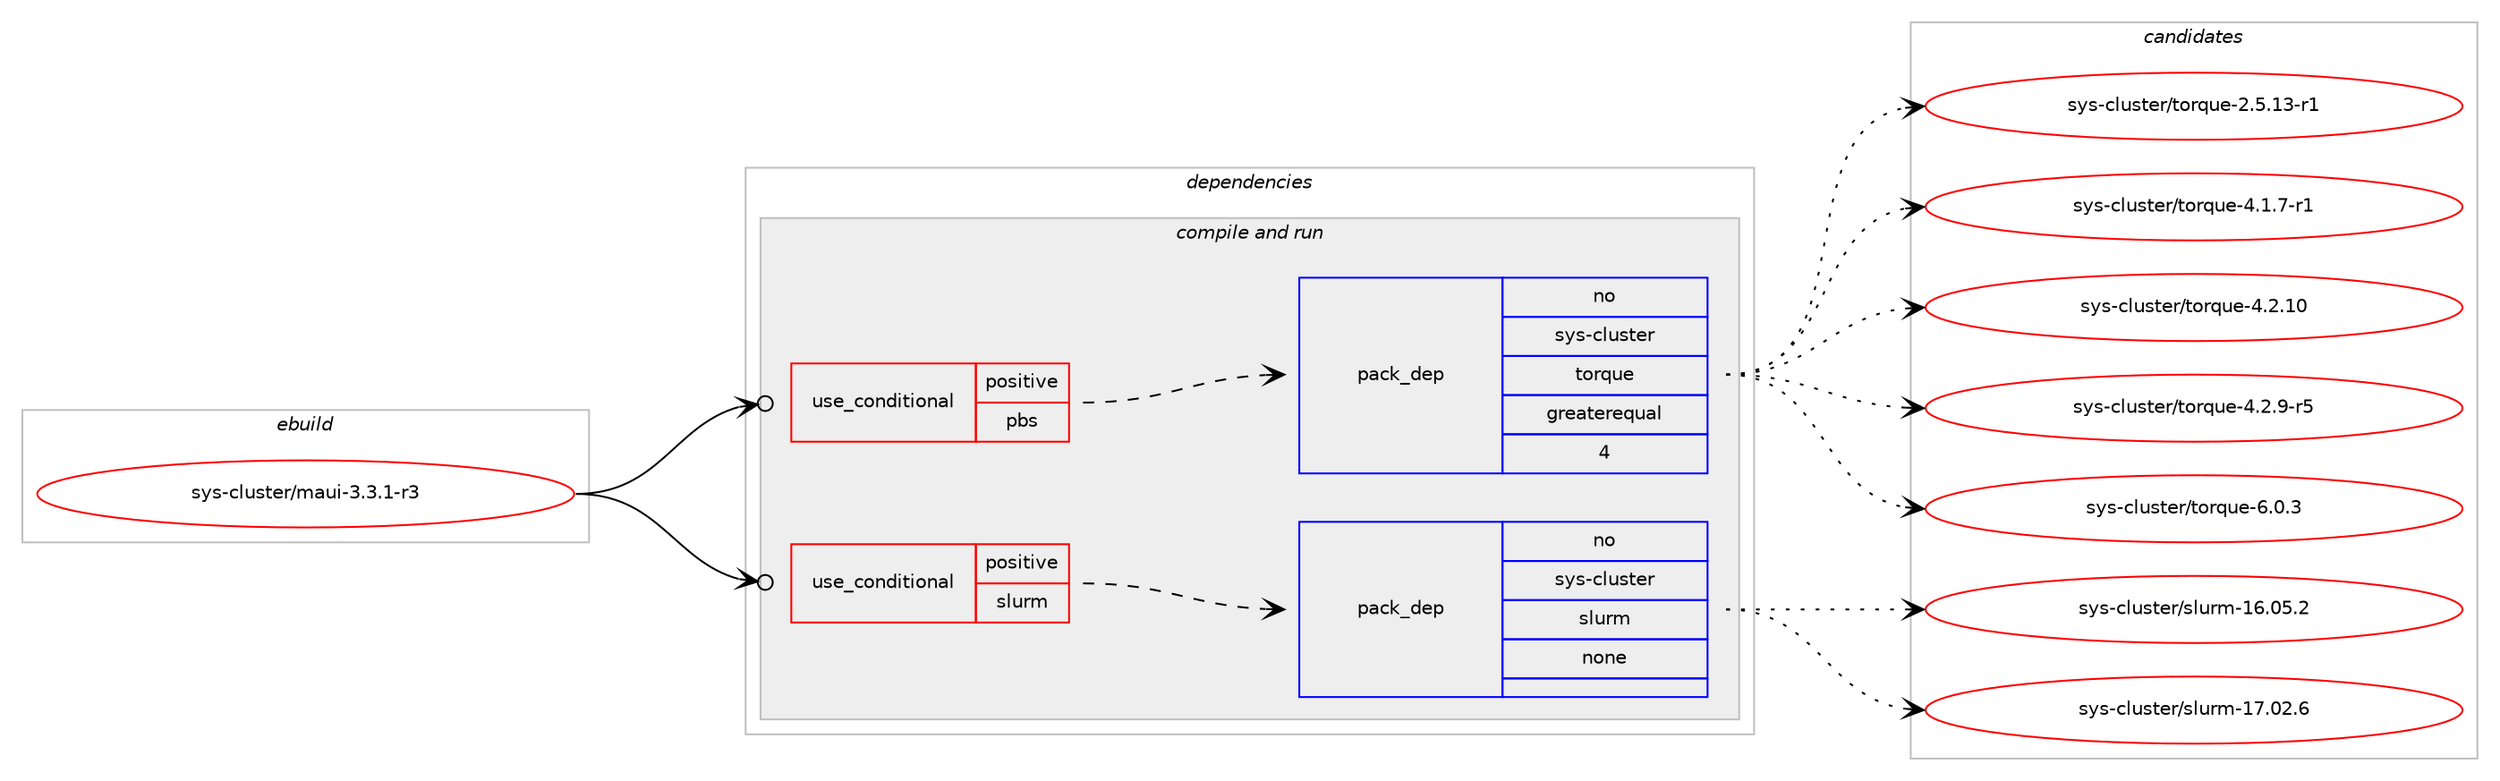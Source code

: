digraph prolog {

# *************
# Graph options
# *************

newrank=true;
concentrate=true;
compound=true;
graph [rankdir=LR,fontname=Helvetica,fontsize=10,ranksep=1.5];#, ranksep=2.5, nodesep=0.2];
edge  [arrowhead=vee];
node  [fontname=Helvetica,fontsize=10];

# **********
# The ebuild
# **********

subgraph cluster_leftcol {
color=gray;
rank=same;
label=<<i>ebuild</i>>;
id [label="sys-cluster/maui-3.3.1-r3", color=red, width=4, href="../sys-cluster/maui-3.3.1-r3.svg"];
}

# ****************
# The dependencies
# ****************

subgraph cluster_midcol {
color=gray;
label=<<i>dependencies</i>>;
subgraph cluster_compile {
fillcolor="#eeeeee";
style=filled;
label=<<i>compile</i>>;
}
subgraph cluster_compileandrun {
fillcolor="#eeeeee";
style=filled;
label=<<i>compile and run</i>>;
subgraph cond115422 {
dependency480724 [label=<<TABLE BORDER="0" CELLBORDER="1" CELLSPACING="0" CELLPADDING="4"><TR><TD ROWSPAN="3" CELLPADDING="10">use_conditional</TD></TR><TR><TD>positive</TD></TR><TR><TD>pbs</TD></TR></TABLE>>, shape=none, color=red];
subgraph pack356897 {
dependency480725 [label=<<TABLE BORDER="0" CELLBORDER="1" CELLSPACING="0" CELLPADDING="4" WIDTH="220"><TR><TD ROWSPAN="6" CELLPADDING="30">pack_dep</TD></TR><TR><TD WIDTH="110">no</TD></TR><TR><TD>sys-cluster</TD></TR><TR><TD>torque</TD></TR><TR><TD>greaterequal</TD></TR><TR><TD>4</TD></TR></TABLE>>, shape=none, color=blue];
}
dependency480724:e -> dependency480725:w [weight=20,style="dashed",arrowhead="vee"];
}
id:e -> dependency480724:w [weight=20,style="solid",arrowhead="odotvee"];
subgraph cond115423 {
dependency480726 [label=<<TABLE BORDER="0" CELLBORDER="1" CELLSPACING="0" CELLPADDING="4"><TR><TD ROWSPAN="3" CELLPADDING="10">use_conditional</TD></TR><TR><TD>positive</TD></TR><TR><TD>slurm</TD></TR></TABLE>>, shape=none, color=red];
subgraph pack356898 {
dependency480727 [label=<<TABLE BORDER="0" CELLBORDER="1" CELLSPACING="0" CELLPADDING="4" WIDTH="220"><TR><TD ROWSPAN="6" CELLPADDING="30">pack_dep</TD></TR><TR><TD WIDTH="110">no</TD></TR><TR><TD>sys-cluster</TD></TR><TR><TD>slurm</TD></TR><TR><TD>none</TD></TR><TR><TD></TD></TR></TABLE>>, shape=none, color=blue];
}
dependency480726:e -> dependency480727:w [weight=20,style="dashed",arrowhead="vee"];
}
id:e -> dependency480726:w [weight=20,style="solid",arrowhead="odotvee"];
}
subgraph cluster_run {
fillcolor="#eeeeee";
style=filled;
label=<<i>run</i>>;
}
}

# **************
# The candidates
# **************

subgraph cluster_choices {
rank=same;
color=gray;
label=<<i>candidates</i>>;

subgraph choice356897 {
color=black;
nodesep=1;
choice115121115459910811711511610111447116111114113117101455046534649514511449 [label="sys-cluster/torque-2.5.13-r1", color=red, width=4,href="../sys-cluster/torque-2.5.13-r1.svg"];
choice1151211154599108117115116101114471161111141131171014552464946554511449 [label="sys-cluster/torque-4.1.7-r1", color=red, width=4,href="../sys-cluster/torque-4.1.7-r1.svg"];
choice11512111545991081171151161011144711611111411311710145524650464948 [label="sys-cluster/torque-4.2.10", color=red, width=4,href="../sys-cluster/torque-4.2.10.svg"];
choice1151211154599108117115116101114471161111141131171014552465046574511453 [label="sys-cluster/torque-4.2.9-r5", color=red, width=4,href="../sys-cluster/torque-4.2.9-r5.svg"];
choice115121115459910811711511610111447116111114113117101455446484651 [label="sys-cluster/torque-6.0.3", color=red, width=4,href="../sys-cluster/torque-6.0.3.svg"];
dependency480725:e -> choice115121115459910811711511610111447116111114113117101455046534649514511449:w [style=dotted,weight="100"];
dependency480725:e -> choice1151211154599108117115116101114471161111141131171014552464946554511449:w [style=dotted,weight="100"];
dependency480725:e -> choice11512111545991081171151161011144711611111411311710145524650464948:w [style=dotted,weight="100"];
dependency480725:e -> choice1151211154599108117115116101114471161111141131171014552465046574511453:w [style=dotted,weight="100"];
dependency480725:e -> choice115121115459910811711511610111447116111114113117101455446484651:w [style=dotted,weight="100"];
}
subgraph choice356898 {
color=black;
nodesep=1;
choice1151211154599108117115116101114471151081171141094549544648534650 [label="sys-cluster/slurm-16.05.2", color=red, width=4,href="../sys-cluster/slurm-16.05.2.svg"];
choice1151211154599108117115116101114471151081171141094549554648504654 [label="sys-cluster/slurm-17.02.6", color=red, width=4,href="../sys-cluster/slurm-17.02.6.svg"];
dependency480727:e -> choice1151211154599108117115116101114471151081171141094549544648534650:w [style=dotted,weight="100"];
dependency480727:e -> choice1151211154599108117115116101114471151081171141094549554648504654:w [style=dotted,weight="100"];
}
}

}
